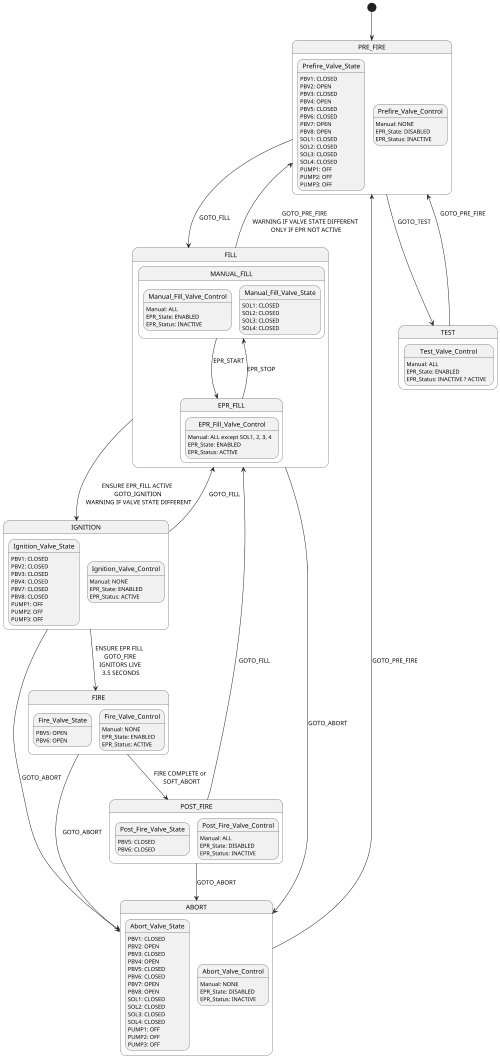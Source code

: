 @startuml stateMachine
scale 500 width
[*] --> PRE_FIRE
PRE_FIRE --> FILL : GOTO_FILL \n
PRE_FIRE --> TEST : GOTO_TEST
FILL --> IGNITION : ENSURE EPR_FILL ACTIVE \n GOTO_IGNITION \n WARNING IF VALVE STATE DIFFERENT
FILL --> ABORT : GOTO_ABORT
FILL --> PRE_FIRE : GOTO_PRE_FIRE \n WARNING IF VALVE STATE DIFFERENT \n ONLY IF EPR NOT ACTIVE
IGNITION --> FIRE : ENSURE EPR FILL \n GOTO_FIRE \n IGNITORS LIVE \n 3.5 SECONDS
IGNITION --> ABORT : GOTO_ABORT
IGNITION --> FILL : GOTO_FILL
FIRE --> ABORT : GOTO_ABORT
FIRE --> POST_FIRE : FIRE COMPLETE or \n SOFT_ABORT
POST_FIRE --> FILL : GOTO_FILL
POST_FIRE --> ABORT : GOTO_ABORT
ABORT --> PRE_FIRE : GOTO_PRE_FIRE
TEST --> PRE_FIRE : GOTO_PRE_FIRE \n\n
 
state PRE_FIRE {
  state Prefire_Valve_State: PBV1: CLOSED
  state Prefire_Valve_State: PBV2: OPEN
  state Prefire_Valve_State: PBV3: CLOSED
  state Prefire_Valve_State: PBV4: OPEN
  state Prefire_Valve_State: PBV5: CLOSED
  state Prefire_Valve_State: PBV6: CLOSED
  state Prefire_Valve_State: PBV7: OPEN
  state Prefire_Valve_State: PBV8: OPEN
  state Prefire_Valve_State: SOL1: CLOSED
  state Prefire_Valve_State: SOL2: CLOSED
  state Prefire_Valve_State: SOL3: CLOSED
  state Prefire_Valve_State: SOL4: CLOSED
  state Prefire_Valve_State: PUMP1: OFF
  state Prefire_Valve_State: PUMP2: OFF
  state Prefire_Valve_State: PUMP3: OFF
 
  state Prefire_Valve_Control
  state Prefire_Valve_Control: Manual: NONE
  state Prefire_Valve_Control: EPR_State: DISABLED
  state Prefire_Valve_Control: EPR_Status: INACTIVE
}
 
state FILL {
  state MANUAL_FILL {
    state Manual_Fill_Valve_Control
    state Manual_Fill_Valve_Control: Manual: ALL
    state Manual_Fill_Valve_Control: EPR_State: ENABLED
    state Manual_Fill_Valve_Control: EPR_Status: INACTIVE

    state Manual_Fill_Valve_State: SOL1: CLOSED
    state Manual_Fill_Valve_State: SOL2: CLOSED
    state Manual_Fill_Valve_State: SOL3: CLOSED
    state Manual_Fill_Valve_State: SOL4: CLOSED
  }
 
  MANUAL_FILL ---> EPR_FILL : EPR_START \n\n
 
  state EPR_FILL {
    state EPR_Fill_Valve_Control
    state EPR_Fill_Valve_Control: Manual: ALL except SOL1, 2, 3, 4
    state EPR_Fill_Valve_Control: EPR_State: ENABLED
    state EPR_Fill_Valve_Control: EPR_Status: ACTIVE
  }
 
  EPR_FILL ---> MANUAL_FILL : EPR_STOP
}
 
state IGNITION {
  state Ignition_Valve_State: PBV1: CLOSED
  state Ignition_Valve_State: PBV2: CLOSED
  state Ignition_Valve_State: PBV3: CLOSED
  state Ignition_Valve_State: PBV4: CLOSED
  state Ignition_Valve_State: PBV7: CLOSED
  state Ignition_Valve_State: PBV8: CLOSED
  state Ignition_Valve_State: PUMP1: OFF
  state Ignition_Valve_State: PUMP2: OFF
  state Ignition_Valve_State: PUMP3: OFF

  state Ignition_Valve_Control
  state Ignition_Valve_Control: Manual: NONE
  state Ignition_Valve_Control: EPR_State: ENABLED
  state Ignition_Valve_Control: EPR_Status: ACTIVE
}
 
state FIRE {
  state Fire_Valve_State: PBV5: OPEN
  state Fire_Valve_State: PBV6: OPEN

  state Fire_Valve_Control
  state Fire_Valve_Control: Manual: NONE
  state Fire_Valve_Control: EPR_State: ENABLED
  state Fire_Valve_Control: EPR_Status: ACTIVE
}

state POST_FIRE {
  state Post_Fire_Valve_State: PBV5: CLOSED
  state Post_Fire_Valve_State: PBV6: CLOSED

  state Post_Fire_Valve_Control
  state Post_Fire_Valve_Control: Manual: ALL
  state Post_Fire_Valve_Control: EPR_State: DISABLED
  state Post_Fire_Valve_Control: EPR_Status: INACTIVE
} 
 
state ABORT {
  state Abort_Valve_State: PBV1: CLOSED
  state Abort_Valve_State: PBV2: OPEN
  state Abort_Valve_State: PBV3: CLOSED
  state Abort_Valve_State: PBV4: OPEN
  state Abort_Valve_State: PBV5: CLOSED
  state Abort_Valve_State: PBV6: CLOSED
  state Abort_Valve_State: PBV7: OPEN
  state Abort_Valve_State: PBV8: OPEN
  state Abort_Valve_State: SOL1: CLOSED
  state Abort_Valve_State: SOL2: CLOSED
  state Abort_Valve_State: SOL3: CLOSED
  state Abort_Valve_State: SOL4: CLOSED
  state Abort_Valve_State: PUMP1: OFF
  state Abort_Valve_State: PUMP2: OFF
  state Abort_Valve_State: PUMP3: OFF
 
  state Abort_Valve_Control
  state Abort_Valve_Control: Manual: NONE
  state Abort_Valve_Control: EPR_State: DISABLED
  state Abort_Valve_Control: EPR_Status: INACTIVE
}
 
state TEST {
  state Test_Valve_Control
  state Test_Valve_Control: Manual: ALL
  state Test_Valve_Control: EPR_State: ENABLED
  state Test_Valve_Control: EPR_Status: INACTIVE ? ACTIVE
}
@enduml